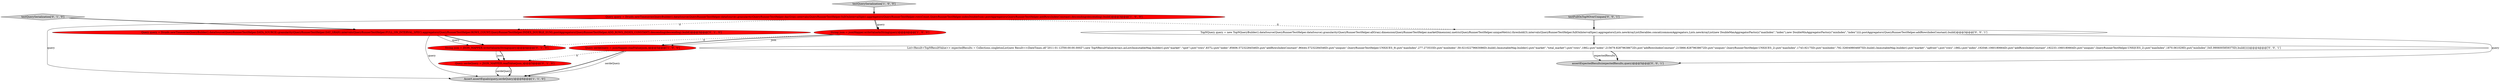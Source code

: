 digraph {
3 [style = filled, label = "Query serdeQuery = jsonMapper.readValue(json,)@@@5@@@['1', '0', '0']", fillcolor = red, shape = ellipse image = "AAA1AAABBB1BBB"];
7 [style = filled, label = "testQuerySerialization['0', '1', '0']", fillcolor = lightgray, shape = diamond image = "AAA0AAABBB2BBB"];
8 [style = filled, label = "Query query = Druids.newTimeseriesQueryBuilder().dataSource(QueryRunnerTestHelper.DATA_SOURCE).granularity(QueryRunnerTestHelper.DAY_GRAN).intervals(QueryRunnerTestHelper.FULL_ON_INTERVAL_SPEC).aggregators(QueryRunnerTestHelper.ROWS_COUNT,QueryRunnerTestHelper.INDEX_DOUBLE_SUM).postAggregators(QueryRunnerTestHelper.ADD_ROWS_INDEX_CONSTANT).descending(descending).build()@@@3@@@['0', '1', '0']", fillcolor = red, shape = ellipse image = "AAA1AAABBB2BBB"];
5 [style = filled, label = "Query serdeQuery = JSON_MAPPER.readValue(json,)@@@5@@@['0', '1', '0']", fillcolor = red, shape = ellipse image = "AAA1AAABBB2BBB"];
0 [style = filled, label = "String json = jsonMapper.writeValueAsString(query)@@@4@@@['1', '0', '0']", fillcolor = red, shape = ellipse image = "AAA1AAABBB1BBB"];
11 [style = filled, label = "assertExpectedResults(expectedResults,query)@@@5@@@['0', '0', '1']", fillcolor = lightgray, shape = ellipse image = "AAA0AAABBB3BBB"];
10 [style = filled, label = "TopNQuery query = new TopNQueryBuilder().dataSource(QueryRunnerTestHelper.dataSource).granularity(QueryRunnerTestHelper.allGran).dimension(QueryRunnerTestHelper.marketDimension).metric(QueryRunnerTestHelper.uniqueMetric).threshold(3).intervals(QueryRunnerTestHelper.fullOnIntervalSpec).aggregators(Lists.newArrayList(Iterables.concat(commonAggregators,Lists.newArrayList(new DoubleMaxAggregatorFactory(\"maxIndex\",\"index\"),new DoubleMinAggregatorFactory(\"minIndex\",\"index\"))))).postAggregators(QueryRunnerTestHelper.addRowsIndexConstant).build()@@@3@@@['0', '0', '1']", fillcolor = white, shape = ellipse image = "AAA0AAABBB3BBB"];
12 [style = filled, label = "List<Result<TopNResultValue>> expectedResults = Collections.singletonList(new Result<>(DateTimes.of(\"2011-01-12T00:00:00.000Z\"),new TopNResultValue(Arrays.asList(ImmutableMap.builder().put(\"market\",\"spot\").put(\"rows\",837L).put(\"index\",95606.57232284546D).put(\"addRowsIndexConstant\",96444.57232284546D).put(\"uniques\",QueryRunnerTestHelper.UNIQUES_9).put(\"maxIndex\",277.273533D).put(\"minIndex\",59.02102279663086D).build(),ImmutableMap.builder().put(\"market\",\"total_market\").put(\"rows\",186L).put(\"index\",215679.82879638672D).put(\"addRowsIndexConstant\",215866.82879638672D).put(\"uniques\",QueryRunnerTestHelper.UNIQUES_2).put(\"maxIndex\",1743.92175D).put(\"minIndex\",792.3260498046875D).build(),ImmutableMap.builder().put(\"market\",\"upfront\").put(\"rows\",186L).put(\"index\",192046.1060180664D).put(\"addRowsIndexConstant\",192233.1060180664D).put(\"uniques\",QueryRunnerTestHelper.UNIQUES_2).put(\"maxIndex\",1870.061029D).put(\"minIndex\",545.9906005859375D).build()))))@@@4@@@['0', '0', '1']", fillcolor = white, shape = ellipse image = "AAA0AAABBB3BBB"];
2 [style = filled, label = "testQuerySerialization['1', '0', '0']", fillcolor = lightgray, shape = diamond image = "AAA0AAABBB1BBB"];
6 [style = filled, label = "String json = JSON_MAPPER.writeValueAsString(query)@@@4@@@['0', '1', '0']", fillcolor = red, shape = ellipse image = "AAA1AAABBB2BBB"];
1 [style = filled, label = "Query query = Druids.newTimeseriesQueryBuilder().dataSource(QueryRunnerTestHelper.dataSource).granularity(QueryRunnerTestHelper.dayGran).intervals(QueryRunnerTestHelper.fullOnIntervalSpec).aggregators(QueryRunnerTestHelper.rowsCount,QueryRunnerTestHelper.indexDoubleSum).postAggregators(QueryRunnerTestHelper.addRowsIndexConstant).descending(descending).build()@@@3@@@['1', '0', '0']", fillcolor = red, shape = ellipse image = "AAA1AAABBB1BBB"];
9 [style = filled, label = "testFullOnTopNOverUniques['0', '0', '1']", fillcolor = lightgray, shape = diamond image = "AAA0AAABBB3BBB"];
4 [style = filled, label = "Assert.assertEquals(query,serdeQuery)@@@6@@@['1', '1', '0']", fillcolor = lightgray, shape = ellipse image = "AAA0AAABBB1BBB"];
0->3 [style = bold, label=""];
3->5 [style = dashed, label="0"];
10->11 [style = solid, label="query"];
12->11 [style = solid, label="expectedResults"];
0->3 [style = solid, label="json"];
2->1 [style = bold, label=""];
0->6 [style = dashed, label="0"];
12->11 [style = bold, label=""];
6->5 [style = solid, label="json"];
8->6 [style = bold, label=""];
1->0 [style = bold, label=""];
1->10 [style = dashed, label="0"];
9->10 [style = bold, label=""];
7->8 [style = bold, label=""];
3->4 [style = bold, label=""];
8->4 [style = solid, label="query"];
5->4 [style = solid, label="serdeQuery"];
6->5 [style = bold, label=""];
8->6 [style = solid, label="query"];
10->12 [style = bold, label=""];
5->4 [style = bold, label=""];
1->8 [style = dashed, label="0"];
3->4 [style = solid, label="serdeQuery"];
1->4 [style = solid, label="query"];
1->0 [style = solid, label="query"];
}
